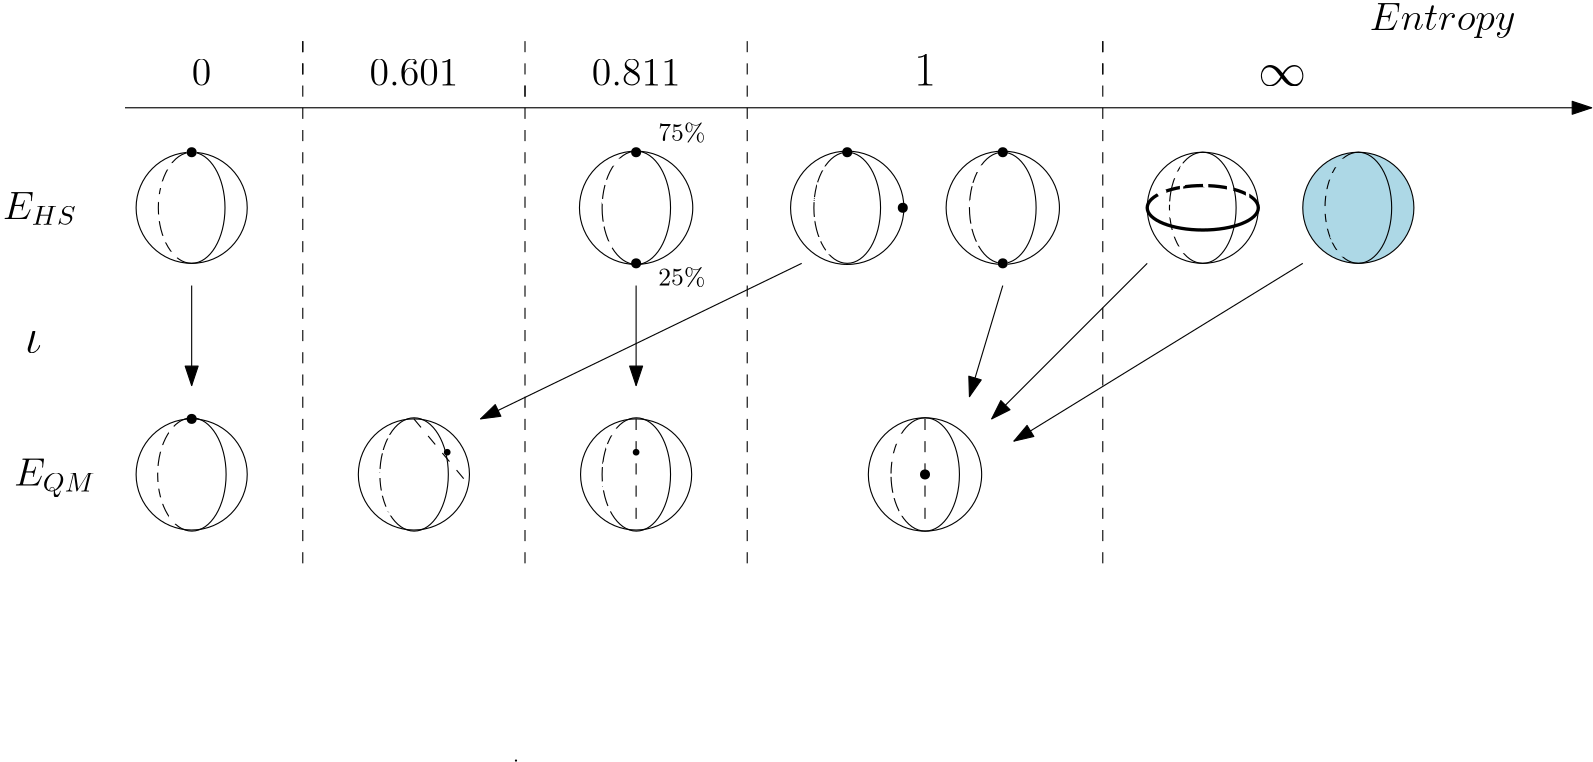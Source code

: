 <?xml version="1.0"?>
<!DOCTYPE ipe SYSTEM "ipe.dtd">
<ipe version="70206" creator="Ipe 7.2.7">
<info created="D:20211220111421" modified="D:20220122224122"/>
<ipestyle name="basic">
<symbol name="arrow/arc(spx)">
<path stroke="sym-stroke" fill="sym-stroke" pen="sym-pen">
0 0 m
-1 0.333 l
-1 -0.333 l
h
</path>
</symbol>
<symbol name="arrow/farc(spx)">
<path stroke="sym-stroke" fill="white" pen="sym-pen">
0 0 m
-1 0.333 l
-1 -0.333 l
h
</path>
</symbol>
<symbol name="arrow/ptarc(spx)">
<path stroke="sym-stroke" fill="sym-stroke" pen="sym-pen">
0 0 m
-1 0.333 l
-0.8 0 l
-1 -0.333 l
h
</path>
</symbol>
<symbol name="arrow/fptarc(spx)">
<path stroke="sym-stroke" fill="white" pen="sym-pen">
0 0 m
-1 0.333 l
-0.8 0 l
-1 -0.333 l
h
</path>
</symbol>
<symbol name="mark/circle(sx)" transformations="translations">
<path fill="sym-stroke">
0.6 0 0 0.6 0 0 e
0.4 0 0 0.4 0 0 e
</path>
</symbol>
<symbol name="mark/disk(sx)" transformations="translations">
<path fill="sym-stroke">
0.6 0 0 0.6 0 0 e
</path>
</symbol>
<symbol name="mark/fdisk(sfx)" transformations="translations">
<group>
<path fill="sym-fill">
0.5 0 0 0.5 0 0 e
</path>
<path fill="sym-stroke" fillrule="eofill">
0.6 0 0 0.6 0 0 e
0.4 0 0 0.4 0 0 e
</path>
</group>
</symbol>
<symbol name="mark/box(sx)" transformations="translations">
<path fill="sym-stroke" fillrule="eofill">
-0.6 -0.6 m
0.6 -0.6 l
0.6 0.6 l
-0.6 0.6 l
h
-0.4 -0.4 m
0.4 -0.4 l
0.4 0.4 l
-0.4 0.4 l
h
</path>
</symbol>
<symbol name="mark/square(sx)" transformations="translations">
<path fill="sym-stroke">
-0.6 -0.6 m
0.6 -0.6 l
0.6 0.6 l
-0.6 0.6 l
h
</path>
</symbol>
<symbol name="mark/fsquare(sfx)" transformations="translations">
<group>
<path fill="sym-fill">
-0.5 -0.5 m
0.5 -0.5 l
0.5 0.5 l
-0.5 0.5 l
h
</path>
<path fill="sym-stroke" fillrule="eofill">
-0.6 -0.6 m
0.6 -0.6 l
0.6 0.6 l
-0.6 0.6 l
h
-0.4 -0.4 m
0.4 -0.4 l
0.4 0.4 l
-0.4 0.4 l
h
</path>
</group>
</symbol>
<symbol name="mark/cross(sx)" transformations="translations">
<group>
<path fill="sym-stroke">
-0.43 -0.57 m
0.57 0.43 l
0.43 0.57 l
-0.57 -0.43 l
h
</path>
<path fill="sym-stroke">
-0.43 0.57 m
0.57 -0.43 l
0.43 -0.57 l
-0.57 0.43 l
h
</path>
</group>
</symbol>
<symbol name="arrow/fnormal(spx)">
<path stroke="sym-stroke" fill="white" pen="sym-pen">
0 0 m
-1 0.333 l
-1 -0.333 l
h
</path>
</symbol>
<symbol name="arrow/pointed(spx)">
<path stroke="sym-stroke" fill="sym-stroke" pen="sym-pen">
0 0 m
-1 0.333 l
-0.8 0 l
-1 -0.333 l
h
</path>
</symbol>
<symbol name="arrow/fpointed(spx)">
<path stroke="sym-stroke" fill="white" pen="sym-pen">
0 0 m
-1 0.333 l
-0.8 0 l
-1 -0.333 l
h
</path>
</symbol>
<symbol name="arrow/linear(spx)">
<path stroke="sym-stroke" pen="sym-pen">
-1 0.333 m
0 0 l
-1 -0.333 l
</path>
</symbol>
<symbol name="arrow/fdouble(spx)">
<path stroke="sym-stroke" fill="white" pen="sym-pen">
0 0 m
-1 0.333 l
-1 -0.333 l
h
-1 0 m
-2 0.333 l
-2 -0.333 l
h
</path>
</symbol>
<symbol name="arrow/double(spx)">
<path stroke="sym-stroke" fill="sym-stroke" pen="sym-pen">
0 0 m
-1 0.333 l
-1 -0.333 l
h
-1 0 m
-2 0.333 l
-2 -0.333 l
h
</path>
</symbol>
<pen name="heavier" value="0.8"/>
<pen name="fat" value="1.2"/>
<pen name="ultrafat" value="2"/>
<symbolsize name="large" value="5"/>
<symbolsize name="small" value="2"/>
<symbolsize name="tiny" value="1.1"/>
<arrowsize name="large" value="10"/>
<arrowsize name="small" value="5"/>
<arrowsize name="tiny" value="3"/>
<color name="red" value="1 0 0"/>
<color name="green" value="0 1 0"/>
<color name="blue" value="0 0 1"/>
<color name="yellow" value="1 1 0"/>
<color name="orange" value="1 0.647 0"/>
<color name="gold" value="1 0.843 0"/>
<color name="purple" value="0.627 0.125 0.941"/>
<color name="gray" value="0.745"/>
<color name="brown" value="0.647 0.165 0.165"/>
<color name="navy" value="0 0 0.502"/>
<color name="pink" value="1 0.753 0.796"/>
<color name="seagreen" value="0.18 0.545 0.341"/>
<color name="turquoise" value="0.251 0.878 0.816"/>
<color name="violet" value="0.933 0.51 0.933"/>
<color name="darkblue" value="0 0 0.545"/>
<color name="darkcyan" value="0 0.545 0.545"/>
<color name="darkgray" value="0.663"/>
<color name="darkgreen" value="0 0.392 0"/>
<color name="darkmagenta" value="0.545 0 0.545"/>
<color name="darkorange" value="1 0.549 0"/>
<color name="darkred" value="0.545 0 0"/>
<color name="lightblue" value="0.678 0.847 0.902"/>
<color name="lightcyan" value="0.878 1 1"/>
<color name="lightgray" value="0.827"/>
<color name="lightgreen" value="0.565 0.933 0.565"/>
<color name="lightyellow" value="1 1 0.878"/>
<dashstyle name="dashed" value="[4] 0"/>
<dashstyle name="dotted" value="[1 3] 0"/>
<dashstyle name="dash dotted" value="[4 2 1 2] 0"/>
<dashstyle name="dash dot dotted" value="[4 2 1 2 1 2] 0"/>
<textsize name="large" value="\large"/>
<textsize name="Large" value="\Large"/>
<textsize name="LARGE" value="\LARGE"/>
<textsize name="huge" value="\huge"/>
<textsize name="Huge" value="\Huge"/>
<textsize name="small" value="\small"/>
<textsize name="footnote" value="\footnotesize"/>
<textsize name="tiny" value="\tiny"/>
<textstyle name="center" begin="\begin{center}" end="\end{center}"/>
<textstyle name="itemize" begin="\begin{itemize}" end="\end{itemize}"/>
<textstyle name="item" begin="\begin{itemize}\item{}" end="\end{itemize}"/>
<gridsize name="4 pts" value="4"/>
<gridsize name="8 pts (~3 mm)" value="8"/>
<gridsize name="16 pts (~6 mm)" value="16"/>
<gridsize name="32 pts (~12 mm)" value="32"/>
<gridsize name="10 pts (~3.5 mm)" value="10"/>
<gridsize name="20 pts (~7 mm)" value="20"/>
<gridsize name="14 pts (~5 mm)" value="14"/>
<gridsize name="28 pts (~10 mm)" value="28"/>
<gridsize name="56 pts (~20 mm)" value="56"/>
<anglesize name="90 deg" value="90"/>
<anglesize name="60 deg" value="60"/>
<anglesize name="45 deg" value="45"/>
<anglesize name="30 deg" value="30"/>
<anglesize name="22.5 deg" value="22.5"/>
<opacity name="10%" value="0.1"/>
<opacity name="30%" value="0.3"/>
<opacity name="50%" value="0.5"/>
<opacity name="75%" value="0.75"/>
<tiling name="falling" angle="-60" step="4" width="1"/>
<tiling name="rising" angle="30" step="4" width="1"/>
</ipestyle>
<page>
<layer name="alpha"/>
<view layers="alpha" active="alpha"/>
<path layer="alpha" matrix="1 0 0 1 8 -44" stroke="black">
20 0 0 20 64 800 e
</path>
<path matrix="1 0 0 1 16 -24" stroke="black" arrow="normal/normal">
32 816 m
560 816 l
</path>
<path matrix="1 0 0 1 8 -12" stroke="black">
20 0 0 20 64 672 e
</path>
<text matrix="1 0 0 1 -4 -32" transformations="translations" pos="16 736" stroke="black" type="label" width="5.958" height="7.412" depth="0" valign="baseline" size="LARGE" style="math">\iota</text>
<text matrix="1 0 0 1 -8 -32" transformations="translations" pos="16 688" stroke="black" type="label" width="29.524" height="9.802" depth="4.09" valign="baseline" size="Large" style="math">E_{QM}</text>
<text matrix="1 0 0 1 -12 -32" transformations="translations" pos="16 784" stroke="black" type="label" width="26.671" height="9.805" depth="2.15" valign="baseline" size="Large" style="math">E_{HS}</text>
<path matrix="1 0 0 1 8 0" stroke="black" arrow="normal/normal">
64 728 m
64 692 l
</path>
<text matrix="1 0 0 1 12 8" transformations="translations" pos="60 792" stroke="black" type="label" width="7.024" height="9.245" depth="0" valign="baseline" size="Large">0</text>
<text matrix="1 0 0 1 16 20" transformations="translations" pos="480 800" stroke="black" type="label" width="52.585" height="9.803" depth="2.79" valign="baseline" size="Large" style="math">Entropy</text>
<path matrix="1 0 0 1 24 -92" stroke="black">
20 0 0 20 128 752 e
</path>
<path matrix="1 0 0 1 32 0" stroke="black" dash="dashed">
160 800 m
160 624 l
</path>
<text matrix="1 0 0 1 20 8" transformations="translations" pos="116 792" stroke="black" type="label" width="31.996" height="9.245" depth="0" valign="baseline" size="Large">0.601</text>
<path matrix="1 0 0 1 24 -12" stroke="black">
20 0 0 20 208 672 e
</path>
<path matrix="1 0 0 1 40 4" stroke="black">
20.3961 0 0 20.3961 192 752 e
</path>
<text matrix="1 0 0 1 40 12" transformations="translations" pos="176 788" stroke="black" type="label" width="31.996" height="9.245" depth="0" valign="baseline" size="Large">0.811</text>
<path matrix="1 0 0 1 -44 4" stroke="black">
20.3961 0 0 20.3961 352 752 e
</path>
<path matrix="1 0 0 1 -68 0" stroke="black">
20.3961 0 0 20.3961 432 756 e
</path>
<path matrix="1 0 0 1 -8 4" stroke="black">
20.3961 0 0 20.3961 344 656 e
</path>
<path matrix="1 0 0 1 -12 4" stroke="black">
20 0 0 20 448 752 e
</path>
<path matrix="1 0 0 1 -20 0" stroke="black" fill="lightblue">
20 0 0 20 512 756 e
</path>
<text matrix="1 0 0 1 -4 12" transformations="translations" pos="336 788" stroke="black" type="label" width="7.895" height="11.097" depth="0" valign="baseline" size="LARGE">1</text>
<text matrix="1 0 0 1 0 8" transformations="translations" pos="456 792" stroke="black" type="label" width="17.215" height="7.412" depth="0" valign="baseline" size="LARGE" style="math">\infty</text>
<path stroke="black" arrow="normal/normal">
364 728 m
352 688 l
</path>
<path matrix="0.903226 0 0 1.16667 17.0323 -113.333" stroke="black" arrow="normal/normal">
304 728 m
176 680 l
</path>
<path stroke="black" arrow="normal/normal">
416 736 m
360 680 l
</path>
<path stroke="black" arrow="normal/normal">
472 736 m
368 672 l
</path>
<path matrix="0 0.4 -1 0 1060 576.8" stroke="black" pen="fat">
20 0 0 20 448 624 e
</path>
<path stroke="white" pen="2.4" cap="1" join="1">
420.298 763.587 m
420.298 762.459 l
420.992 762.459 l
420.992 761.765 l
421.686 761.765 l
421.686 761.071 l
421.02 761.071 l
421.02 761.736 l
420.558 761.736 l
420.558 762.43 l
</path>
<path stroke="white" pen="fat" cap="1" join="1">
428.362 766.047 m
428.362 762.719 l
428.362 766.767 l
429.056 766.767 l
429.056 767.461 l
429.056 764.308 l
</path>
<path stroke="white" pen="fat" cap="1" join="1">
437.381 765.03 m
437.381 766.361 l
437.381 761.128 l
437.381 767.978 l
437.381 766.39 l
436.687 766.39 l
436.687 763.902 l
436.687 764.568 l
</path>
<path stroke="white" pen="fat" cap="1" join="1">
445.997 763.902 m
445.997 762.542 l
445.303 761.848 l
445.303 760.462 l
445.303 765.121 l
445.303 762.459 l
445.997 762.459 l
445.997 763.125 l
446.46 763.125 l
446.46 765.15 l
446.46 762.488 l
</path>
<path stroke="white" pen="fat" cap="1" join="1">
452.127 760.813 m
452.127 762.144 l
452.127 760.148 l
452.127 762.81 l
452.127 759.482 l
</path>
<path matrix="0.603922 0 0 1 84.8469 68" stroke="black">
20.3961 0 0 20.3961 416 592 e
</path>
<path stroke="black" dash="dashed">
336 680 m
336 640 l
</path>
<path stroke="white" pen="fat" cap="1" join="1">
325.136 671.629 m
328.464 671.629 l
328.464 674.088 l
325.773 674.088 l
325.773 672.757 l
326.901 672.757 l
326.901 674.088 l
</path>
<path stroke="white" pen="2.4" cap="1" join="1">
323.951 666.432 m
325.282 666.432 l
325.282 665.766 l
323.693 665.766 l
324.359 665.766 l
</path>
<path stroke="white" pen="fat" cap="1" join="1">
321.465 659.727 m
326.124 659.727 l
323.462 659.727 l
</path>
<path stroke="white" pen="fat" cap="1" join="1">
325.087 652.791 m
323.756 652.791 l
323.756 652.096 l
323.09 652.096 l
325.087 652.096 l
325.752 652.762 l
325.752 653.89 l
325.752 653.225 l
325.29 653.225 l
325.29 652.559 l
</path>
<path stroke="white" pen="fat" cap="1" join="1">
327.026 646.4 m
329.08 646.4 l
329.746 647.066 l
329.746 646.4 l
329.08 646.4 l
329.08 645.706 l
327.286 645.706 l
328.617 645.706 l
327.286 645.706 l
327.952 645.706 l
327.952 646.169 l
328.617 646.169 l
327.286 646.169 l
</path>
<use name="mark/disk(sx)" pos="336 660" size="normal" stroke="black"/>
<path matrix="0.6 0 0 1 104.8 148" stroke="black">
20 0 0 20 432 608 e
</path>
<use name="mark/disk(sx)" pos="364 776" size="normal" stroke="black"/>
<use name="mark/disk(sx)" pos="364 736" size="normal" stroke="white"/>
<path stroke="white" pen="2.4" cap="1" join="1">
354.031 770.09 m
357.358 770.09 l
354.639 770.09 l
</path>
<path stroke="white" pen="fat" cap="1" join="1">
351.894 764.365 m
355.915 764.365 l
350.968 764.365 l
353.456 764.365 l
</path>
<path stroke="white" pen="fat" cap="1" join="1">
350.711 756.846 m
353.225 756.846 l
353.919 757.54 l
357.156 757.54 l
349.785 757.54 l
352.476 757.54 l
352.476 758.234 l
353.602 758.234 l
353.602 758.9 l
</path>
<path stroke="white" pen="fat" cap="1" join="1">
351.29 749.45 m
355.164 749.45 l
355.858 750.141 l
356.321 750.141 l
353.602 750.141 l
353.602 749.681 l
350.653 749.681 l
350.653 749.015 l
349.959 749.015 l
354.759 749.015 l
</path>
<path stroke="white" pen="fat" cap="1" join="1">
353.862 742.828 m
354.99 742.828 l
355.453 743.291 l
357.967 743.291 l
357.967 743.985 l
359.326 743.985 l
359.326 744.65 l
359.992 744.65 l
358.198 744.65 l
358.198 743.956 l
356.581 743.956 l
356.581 743.262 l
354.73 743.262 l
</path>
<use name="mark/disk(sx)" pos="364 736" size="normal" stroke="black"/>
<path matrix="0.6 0 0 1 87.2 164" stroke="black">
20 0 0 20 368 592 e
</path>
<use name="mark/disk(sx)" pos="308 776" size="normal" stroke="black"/>
<use name="mark/disk(sx)" pos="328 756" size="normal" stroke="black"/>
<path stroke="white" pen="0.8" cap="1" join="1">
298.225 770.532 m
300.019 770.532 l
300.685 769.866 l
300.685 769.2 l
300.019 769.2 l
300.019 769.866 l
299.094 769.866 l
299.094 770.532 l
</path>
<path stroke="white" cap="1" join="1">
296.145 765.241 m
296.811 765.241 l
296.811 764.575 l
298.142 764.575 l
298.142 763.91 l
299.299 763.91 l
299.299 763.244 l
297.302 763.244 l
297.302 765.038 l
297.302 764.373 l
</path>
<path stroke="white" cap="1" join="1">
293.946 758.908 m
299.068 758.908 l
299.068 758.242 l
295.046 758.242 l
298.836 758.242 l
296.84 758.242 l
296.84 758.936 l
295.48 758.936 l
295.48 759.602 l
298.808 759.602 l
298.808 758.936 l
296.145 758.936 l
</path>
<path stroke="white" cap="1" join="1">
295.592 751.363 m
298.745 751.363 l
299.439 752.055 l
300.797 752.055 l
300.131 752.055 l
300.131 751.363 l
293.975 751.363 l
297.848 751.363 l
296.054 751.363 l
</path>
<path stroke="white" pen="fat" cap="1" join="1">
294.978 752.104 m
298.101 752.104 l
294.69 752.104 l
298.017 752.104 l
</path>
<path stroke="white" pen="fat" cap="1" join="1">
298.192 744.882 m
297.526 744.882 l
301.317 744.882 l
297.269 744.882 l
302.676 744.882 l
298.137 744.882 l
298.137 744.419 l
297.471 744.419 l
297.471 743.753 l
</path>
<path stroke="white" pen="fat" cap="1" join="1">
300.763 739.822 m
303.425 739.822 l
299.32 739.822 l
300.651 739.822 l
300.651 740.285 l
301.345 740.285 l
</path>
<path matrix="0.603922 0 0 1 65.1137 68" stroke="black">
20.3961 0 0 20.3961 144 592 e
</path>
<path stroke="black" dash="dashed">
152 680 m
172 656 l
172 656 l
</path>
<path stroke="white" cap="1" join="1">
141.464 673.212 m
145.254 673.212 l
142.509 673.212 l
141.815 673.906 l
141.12 673.906 l
145.023 673.906 l
</path>
<path stroke="white" pen="fat" cap="1" join="1">
141.5 673.654 m
146.853 673.654 l
141.591 673.654 l
</path>
<path stroke="white" pen="fat" cap="1" join="1">
139.54 668.195 m
142.868 668.195 l
136.854 668.195 l
145.613 668.195 l
</path>
<path stroke="white" pen="fat" cap="1" join="1">
138.3 659.319 m
142.173 659.319 l
137.086 659.319 l
141.248 659.319 l
142.636 660.013 l
143.328 660.013 l
138.705 660.013 l
141.913 660.013 l
141.913 660.707 l
141.219 660.707 l
139.834 661.399 l
137.751 661.399 l
139.574 661.399 l
</path>
<path stroke="white" pen="fat" cap="1" join="1">
138.937 653.623 m
141.219 653.623 l
140.554 653.623 l
139.862 652.928 l
137.317 652.928 l
142.116 652.928 l
142.116 653.594 l
143.245 653.594 l
</path>
<path stroke="white" pen="fat" cap="1" join="1">
143.504 645.818 m
140.756 645.818 l
146.25 645.818 l
145.584 646.483 l
142.81 647.178 l
142.116 647.872 l
145.816 647.872 l
145.816 648.537 l
</path>
<path matrix="0.603922 0 0 1 67.8117 180" stroke="black">
20.3961 0 0 20.3961 272 576 e
</path>
<path matrix="0.603922 0 0 1 38.8234 84" stroke="black">
20.3961 0 0 20.3961 320 576 e
</path>
<path matrix="0.6 0 0 1 -148.8 164" stroke="black">
20 0 0 20 368 592 e
</path>
<path matrix="0.603922 0 0 1 -188.816 52" stroke="black">
20.3961 0 0 20.3961 432 608 e
</path>
<use name="mark/disk(sx)" pos="232 776" size="normal" stroke="black"/>
<use name="mark/disk(sx)" pos="232 736" size="normal" stroke="black"/>
<text matrix="1 0 0 1 0 -4" transformations="translations" pos="240 732" stroke="black" type="label" width="16.895" height="6.733" depth="0.49" valign="baseline" size="small" style="math">25\%</text>
<text matrix="1 0 0 1 -16 4" transformations="translations" pos="256 776" stroke="black" type="label" width="16.895" height="6.733" depth="0.49" valign="baseline" size="small">75\%</text>
<path stroke="black" dash="dashed">
112 816 m
112 800 l
</path>
<path stroke="black" dash="dashed">
192 816 m
192 792 l
</path>
<path stroke="black" dash="dashed">
400 816 m
400 800 l
</path>
<path stroke="white" pen="0.8" cap="1" join="1">
221.874 771.579 m
225.664 771.579 l
223.87 771.579 l
</path>
<path stroke="white" pen="2.4" cap="1" join="1">
225.03 772.505 m
223.005 772.505 l
226.13 772.505 l
</path>
<path stroke="white" pen="fat" cap="1" join="1">
221.016 765.477 m
223.096 765.477 l
220.147 765.477 l
220.813 765.477 l
220.813 764.783 l
221.478 764.783 l
</path>
<path stroke="white" pen="fat" cap="1" join="1">
218.788 758.598 m
222.81 758.598 l
218.907 758.598 l
220.904 758.598 l
220.904 757.933 l
221.569 757.933 l
220.238 757.933 l
220.904 757.267 l
</path>
<path stroke="white" pen="fat" cap="1" join="1">
219.544 749.748 m
220.21 749.748 l
220.875 750.414 l
222.206 750.414 l
218.593 750.414 l
220.413 750.414 l
</path>
<path stroke="white" pen="fat" cap="1" join="1">
223.712 743.304 m
225.766 743.304 l
221.603 743.304 l
222.269 743.304 l
222.269 741.972 l
222.963 741.972 l
222.963 743.304 l
</path>
<path stroke="white" pen="fat" cap="1" join="1">
223.831 675.378 m
225.162 675.378 l
224.497 675.378 l
223.111 674.684 l
221.26 674.684 l
223.922 674.684 l
223.922 676.015 l
224.588 676.015 l
</path>
<path stroke="white" pen="fat" cap="1" join="1">
219.817 670.347 m
222.479 670.347 l
219.04 670.347 l
221.702 670.347 l
221.702 669.682 l
</path>
<path stroke="white" pen="fat" cap="1" join="1">
219.185 663.265 m
220.314 663.265 l
216.874 663.265 l
220.665 663.265 l
220.665 663.931 l
</path>
<path stroke="white" pen="fat" cap="1" join="1">
219.334 654.886 m
220.665 654.886 l
220.665 655.58 l
222.513 655.58 l
222.513 656.246 l
221.848 656.246 l
221.156 656.937 l
219.999 656.937 l
219.999 656.272 l
222.487 656.272 l
</path>
<path stroke="white" pen="fat" cap="1" join="1">
222.024 648.119 m
225.149 648.119 l
222.661 648.119 l
222.661 647.453 l
221.967 646.759 l
221.504 646.759 l
221.504 646.093 l
221.042 646.093 l
221.042 647.425 l
222.373 647.425 l
222.373 648.09 l
223.53 648.09 l
</path>
<path stroke="white" pen="2.4" cap="1" join="1">
76.2938 592.207 m
76.2938 592.207 l
</path>
<use name="mark/disk(sx)" pos="72 776" size="normal" stroke="white"/>
<use name="mark/disk(sx)" pos="72 680" size="normal" stroke="black"/>
<use name="mark/disk(sx)" pos="72 776" size="normal" stroke="black"/>
<path stroke="white" pen="2.4" cap="1" join="1">
63.6976 770.901 m
67.2854 770.901 l
67.2854 770.207 l
66.6198 770.207 l
</path>
<path stroke="white" pen="2.4" cap="1" join="1">
60.3776 764.308 m
63.0399 764.308 l
</path>
<path stroke="white" pen="2.4" cap="1" join="1">
58.2666 759.714 m
60.726 759.714 l
60.726 759.048 l
</path>
<path stroke="white" pen="2.4" cap="1" join="1">
59.3949 752.398 m
61.8543 752.398 l
</path>
<path stroke="white" pen="2.4" cap="1" join="1">
61.8543 744.733 m
63.851 744.733 l
</path>
<path stroke="white" pen="2.4" cap="1" join="1">
64.7765 739.037 m
66.1077 739.037 l
</path>
<path stroke="white" pen="2.4" cap="1" join="1">
64.7479 676.402 m
64.7479 675.737 l
67.0046 675.737 l
</path>
<path stroke="white" pen="2.4" cap="1" join="1">
60.8456 669.375 m
62.8423 669.375 l
</path>
<path stroke="white" pen="2.4" cap="1" join="1">
59.1713 661.859 m
63.2764 661.859 l
</path>
<path stroke="white" pen="2.4" cap="1" join="1">
59.1427 656.077 m
62.9333 656.077 l
</path>
<path stroke="white" pen="2.4" cap="1" join="1">
61.1108 650.612 m
63.773 650.612 l
</path>
<path stroke="white" pen="2.4" cap="1" join="1">
64.9299 644.687 m
65.5955 644.687 l
65.5955 643.327 l
64.2644 643.327 l
</path>
<path matrix="0.6 0 0 1 234.4 148" stroke="black">
20 0 0 20 336 608 e
</path>
<path stroke="black" pen="0.8" cap="1" join="1">
188.754 557 m
188.754 557 l
</path>
<path stroke="white" pen="fat" cap="1" join="1">
425.669 771.977 m
427.52 771.977 l
428.906 771.283 l
430.034 771.283 l
430.034 770.591 l
431.162 770.591 l
428.471 770.591 l
</path>
<path stroke="white" pen="2.4" cap="1" join="1">
424.312 767.843 m
428.305 767.843 l
</path>
<path stroke="white" pen="fat" cap="1" join="1">
422.58 757.699 m
427.036 757.699 l
424.52 757.699 l
</path>
<path stroke="white" pen="2.4" cap="1" join="1">
424.031 753.854 m
425.159 753.854 l
425.159 753.188 l
425.825 753.188 l
</path>
<path stroke="white" pen="2.4" cap="1" join="1">
423.94 746.798 m
427.268 746.798 l
</path>
<path stroke="white" pen="2.4" cap="1" join="1">
426.945 740.87 m
430.736 740.87 l
</path>
<path matrix="0.6 0 0 1 232.8 132" stroke="black">
20 0 0 20 432 624 e
</path>
<path stroke="lightblue" pen="2.4" cap="1" join="1">
481.755 767.331 m
486.554 767.331 l
</path>
<path stroke="lightblue" pen="2.4" cap="1" join="1">
478.258 761.523 m
484.074 761.523 l
</path>
<path stroke="lightblue" pen="fat" cap="1" join="1">
477.195 753.776 m
477.195 754.441 l
477.86 755.107 l
477.86 755.57 l
478.526 755.57 l
478.526 756.03 l
483.185 756.03 l
</path>
<path stroke="lightblue" pen="2.4" cap="1" join="1">
483.905 771.782 m
485.236 771.782 l
485.236 772.474 l
487.233 772.474 l
</path>
<path stroke="lightblue" pen="2.4" cap="1" join="1">
479.373 749.67 m
483.884 749.67 l
</path>
<path stroke="lightblue" pen="fat" cap="1" join="1">
482.47 745.396 m
484.493 745.396 l
484.493 746.088 l
486.518 746.088 l
486.518 744.091 l
481.599 744.091 l
</path>
<path stroke="lightblue" pen="2.4" cap="1" join="1">
483.479 739.581 m
486.604 739.581 l
</path>
<path stroke="lightblue" pen="fat" cap="1" join="1">
480.218 754.405 m
483.343 754.405 l
479.672 754.405 l
480.338 755.07 l
483.926 755.07 l
482.566 755.07 l
482.566 755.736 l
477.213 755.736 l
</path>
<path stroke="black" dash="dashed">
232 680 m
232 640 l
</path>
<use name="mark/disk(sx)" pos="232 668" size="small" stroke="black"/>
<path stroke="black" dash="dashed">
112 816 m
112 624 l
</path>
<use name="mark/disk(sx)" pos="164 668" size="small" stroke="black"/>
<path stroke="black" arrow="normal/normal">
232 728 m
232 692 l
</path>
<path stroke="black" dash="dashed">
272 816 m
272 624 l
</path>
<path stroke="black" dash="dashed">
400 816 m
400 624 l
</path>
</page>
</ipe>
